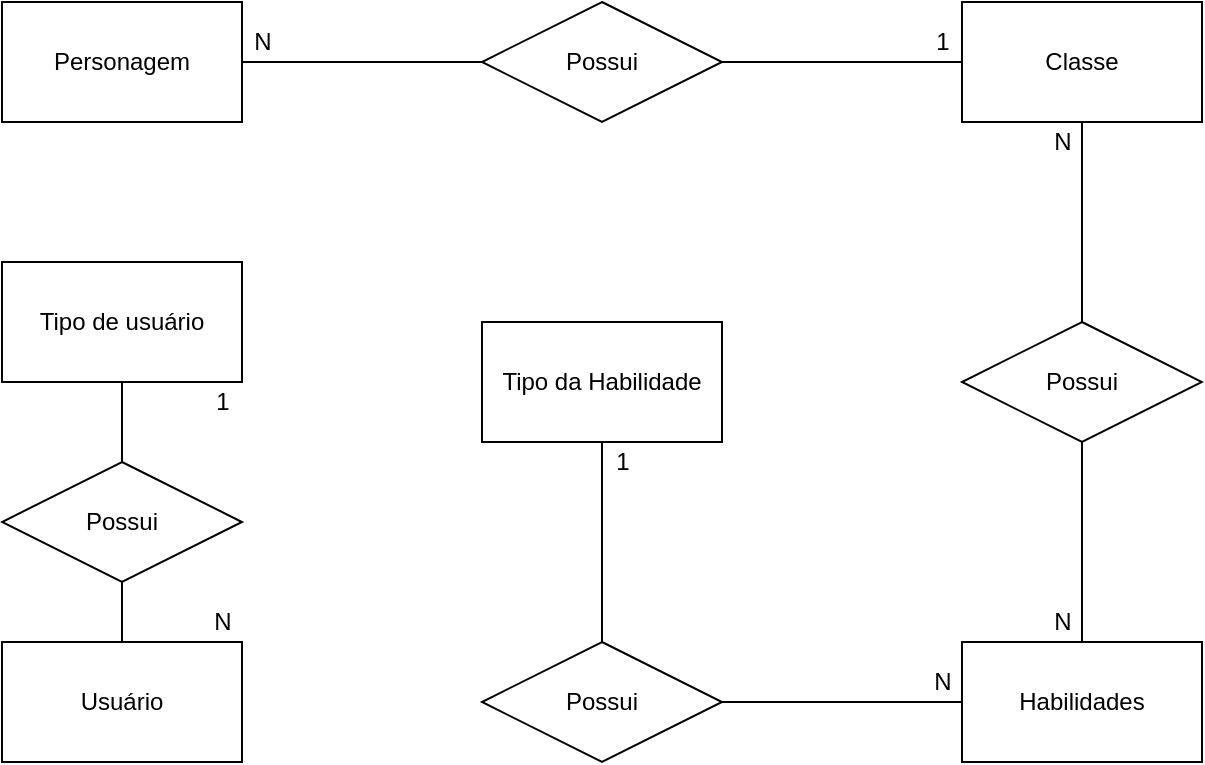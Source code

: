 <mxfile version="14.9.8" type="device" pages="2"><diagram id="baF3eWyrzKeRiWzVrigR" name="Conceitual "><mxGraphModel dx="827" dy="452" grid="1" gridSize="10" guides="1" tooltips="1" connect="1" arrows="1" fold="1" page="1" pageScale="1" pageWidth="827" pageHeight="1169" math="0" shadow="0"><root><mxCell id="0"/><mxCell id="1" parent="0"/><mxCell id="7wlhFX49s7ZWcUS7oTZh-4" style="edgeStyle=orthogonalEdgeStyle;rounded=0;orthogonalLoop=1;jettySize=auto;html=1;entryX=0;entryY=0.5;entryDx=0;entryDy=0;endArrow=none;endFill=0;" parent="1" source="7wlhFX49s7ZWcUS7oTZh-1" target="7wlhFX49s7ZWcUS7oTZh-2" edge="1"><mxGeometry relative="1" as="geometry"/></mxCell><mxCell id="7wlhFX49s7ZWcUS7oTZh-1" value="Personagem" style="rounded=0;whiteSpace=wrap;html=1;" parent="1" vertex="1"><mxGeometry x="40" y="40" width="120" height="60" as="geometry"/></mxCell><mxCell id="7wlhFX49s7ZWcUS7oTZh-5" style="edgeStyle=orthogonalEdgeStyle;rounded=0;orthogonalLoop=1;jettySize=auto;html=1;endArrow=none;endFill=0;" parent="1" source="7wlhFX49s7ZWcUS7oTZh-2" target="7wlhFX49s7ZWcUS7oTZh-3" edge="1"><mxGeometry relative="1" as="geometry"/></mxCell><mxCell id="7wlhFX49s7ZWcUS7oTZh-2" value="Possui" style="shape=rhombus;perimeter=rhombusPerimeter;whiteSpace=wrap;html=1;align=center;" parent="1" vertex="1"><mxGeometry x="280" y="40" width="120" height="60" as="geometry"/></mxCell><mxCell id="7wlhFX49s7ZWcUS7oTZh-3" value="Classe" style="rounded=0;whiteSpace=wrap;html=1;" parent="1" vertex="1"><mxGeometry x="520" y="40" width="120" height="60" as="geometry"/></mxCell><mxCell id="7wlhFX49s7ZWcUS7oTZh-7" value="" style="edgeStyle=orthogonalEdgeStyle;rounded=0;orthogonalLoop=1;jettySize=auto;html=1;endArrow=none;endFill=0;" parent="1" source="7wlhFX49s7ZWcUS7oTZh-6" target="7wlhFX49s7ZWcUS7oTZh-3" edge="1"><mxGeometry relative="1" as="geometry"/></mxCell><mxCell id="7wlhFX49s7ZWcUS7oTZh-6" value="Possui" style="shape=rhombus;perimeter=rhombusPerimeter;whiteSpace=wrap;html=1;align=center;" parent="1" vertex="1"><mxGeometry x="520" y="200" width="120" height="60" as="geometry"/></mxCell><mxCell id="7wlhFX49s7ZWcUS7oTZh-9" value="" style="edgeStyle=orthogonalEdgeStyle;rounded=0;orthogonalLoop=1;jettySize=auto;html=1;endArrow=none;endFill=0;" parent="1" source="7wlhFX49s7ZWcUS7oTZh-8" target="7wlhFX49s7ZWcUS7oTZh-6" edge="1"><mxGeometry relative="1" as="geometry"/></mxCell><mxCell id="7wlhFX49s7ZWcUS7oTZh-8" value="Habilidades" style="rounded=0;whiteSpace=wrap;html=1;" parent="1" vertex="1"><mxGeometry x="520" y="360" width="120" height="60" as="geometry"/></mxCell><mxCell id="7wlhFX49s7ZWcUS7oTZh-11" style="edgeStyle=orthogonalEdgeStyle;rounded=0;orthogonalLoop=1;jettySize=auto;html=1;exitX=1;exitY=0.5;exitDx=0;exitDy=0;endArrow=none;endFill=0;" parent="1" source="7wlhFX49s7ZWcUS7oTZh-10" target="7wlhFX49s7ZWcUS7oTZh-8" edge="1"><mxGeometry relative="1" as="geometry"/></mxCell><mxCell id="7wlhFX49s7ZWcUS7oTZh-13" style="edgeStyle=orthogonalEdgeStyle;rounded=0;orthogonalLoop=1;jettySize=auto;html=1;exitX=0.5;exitY=0;exitDx=0;exitDy=0;endArrow=none;endFill=0;" parent="1" source="7wlhFX49s7ZWcUS7oTZh-10" target="7wlhFX49s7ZWcUS7oTZh-12" edge="1"><mxGeometry relative="1" as="geometry"/></mxCell><mxCell id="7wlhFX49s7ZWcUS7oTZh-10" value="Possui" style="shape=rhombus;perimeter=rhombusPerimeter;whiteSpace=wrap;html=1;align=center;" parent="1" vertex="1"><mxGeometry x="280" y="360" width="120" height="60" as="geometry"/></mxCell><mxCell id="7wlhFX49s7ZWcUS7oTZh-12" value="Tipo da Habilidade" style="rounded=0;whiteSpace=wrap;html=1;" parent="1" vertex="1"><mxGeometry x="280" y="200" width="120" height="60" as="geometry"/></mxCell><mxCell id="7wlhFX49s7ZWcUS7oTZh-14" value="N" style="text;html=1;align=center;verticalAlign=middle;resizable=0;points=[];autosize=1;strokeColor=none;" parent="1" vertex="1"><mxGeometry x="160" y="50" width="20" height="20" as="geometry"/></mxCell><mxCell id="7wlhFX49s7ZWcUS7oTZh-15" value="N" style="text;html=1;align=center;verticalAlign=middle;resizable=0;points=[];autosize=1;strokeColor=none;" parent="1" vertex="1"><mxGeometry x="560" y="340" width="20" height="20" as="geometry"/></mxCell><mxCell id="7wlhFX49s7ZWcUS7oTZh-16" value="N" style="text;html=1;align=center;verticalAlign=middle;resizable=0;points=[];autosize=1;strokeColor=none;" parent="1" vertex="1"><mxGeometry x="500" y="370" width="20" height="20" as="geometry"/></mxCell><mxCell id="7wlhFX49s7ZWcUS7oTZh-17" value="1" style="text;html=1;align=center;verticalAlign=middle;resizable=0;points=[];autosize=1;strokeColor=none;" parent="1" vertex="1"><mxGeometry x="340" y="260" width="20" height="20" as="geometry"/></mxCell><mxCell id="7wlhFX49s7ZWcUS7oTZh-18" value="N" style="text;html=1;align=center;verticalAlign=middle;resizable=0;points=[];autosize=1;strokeColor=none;" parent="1" vertex="1"><mxGeometry x="560" y="100" width="20" height="20" as="geometry"/></mxCell><mxCell id="7wlhFX49s7ZWcUS7oTZh-19" value="1" style="text;html=1;align=center;verticalAlign=middle;resizable=0;points=[];autosize=1;strokeColor=none;" parent="1" vertex="1"><mxGeometry x="500" y="50" width="20" height="20" as="geometry"/></mxCell><mxCell id="4xXPww69eWpxJjYtyk5j-1" value="Tipo de usuário" style="rounded=0;whiteSpace=wrap;html=1;" vertex="1" parent="1"><mxGeometry x="40" y="170" width="120" height="60" as="geometry"/></mxCell><mxCell id="4xXPww69eWpxJjYtyk5j-2" value="Usuário" style="rounded=0;whiteSpace=wrap;html=1;" vertex="1" parent="1"><mxGeometry x="40" y="360" width="120" height="60" as="geometry"/></mxCell><mxCell id="4xXPww69eWpxJjYtyk5j-8" value="" style="edgeStyle=orthogonalEdgeStyle;rounded=0;orthogonalLoop=1;jettySize=auto;html=1;endArrow=none;endFill=0;" edge="1" parent="1" source="4xXPww69eWpxJjYtyk5j-3" target="4xXPww69eWpxJjYtyk5j-2"><mxGeometry relative="1" as="geometry"/></mxCell><mxCell id="4xXPww69eWpxJjYtyk5j-9" value="" style="edgeStyle=orthogonalEdgeStyle;rounded=0;orthogonalLoop=1;jettySize=auto;html=1;endArrow=none;endFill=0;" edge="1" parent="1" source="4xXPww69eWpxJjYtyk5j-3" target="4xXPww69eWpxJjYtyk5j-1"><mxGeometry relative="1" as="geometry"/></mxCell><mxCell id="4xXPww69eWpxJjYtyk5j-3" value="Possui" style="shape=rhombus;perimeter=rhombusPerimeter;whiteSpace=wrap;html=1;align=center;" vertex="1" parent="1"><mxGeometry x="40" y="270" width="120" height="60" as="geometry"/></mxCell><mxCell id="4xXPww69eWpxJjYtyk5j-4" value="1" style="text;html=1;align=center;verticalAlign=middle;resizable=0;points=[];autosize=1;strokeColor=none;" vertex="1" parent="1"><mxGeometry x="140" y="230" width="20" height="20" as="geometry"/></mxCell><mxCell id="4xXPww69eWpxJjYtyk5j-5" value="N" style="text;html=1;align=center;verticalAlign=middle;resizable=0;points=[];autosize=1;strokeColor=none;" vertex="1" parent="1"><mxGeometry x="140" y="340" width="20" height="20" as="geometry"/></mxCell></root></mxGraphModel></diagram><diagram id="jNJthaxaIouTWuQFl3pB" name="Lógico "><mxGraphModel dx="2363" dy="1291" grid="1" gridSize="10" guides="1" tooltips="1" connect="1" arrows="1" fold="1" page="1" pageScale="1" pageWidth="827" pageHeight="1169" math="0" shadow="0"><root><mxCell id="aKMqt32zCGWkyI0xejhh-0"/><mxCell id="aKMqt32zCGWkyI0xejhh-1" parent="aKMqt32zCGWkyI0xejhh-0"/><mxCell id="aKMqt32zCGWkyI0xejhh-2" value="personagem" style="shape=table;startSize=30;container=1;collapsible=1;childLayout=tableLayout;fixedRows=1;rowLines=0;fontStyle=1;align=center;resizeLast=1;" parent="aKMqt32zCGWkyI0xejhh-1" vertex="1"><mxGeometry x="40" y="280" width="180" height="250" as="geometry"/></mxCell><mxCell id="aKMqt32zCGWkyI0xejhh-3" value="" style="shape=partialRectangle;collapsible=0;dropTarget=0;pointerEvents=0;fillColor=none;top=0;left=0;bottom=0;right=0;points=[[0,0.5],[1,0.5]];portConstraint=eastwest;" parent="aKMqt32zCGWkyI0xejhh-2" vertex="1"><mxGeometry y="30" width="180" height="30" as="geometry"/></mxCell><mxCell id="aKMqt32zCGWkyI0xejhh-4" value="PK" style="shape=partialRectangle;connectable=0;fillColor=none;top=0;left=0;bottom=0;right=0;fontStyle=1;overflow=hidden;" parent="aKMqt32zCGWkyI0xejhh-3" vertex="1"><mxGeometry width="60" height="30" as="geometry"/></mxCell><mxCell id="aKMqt32zCGWkyI0xejhh-5" value="idPersonagem" style="shape=partialRectangle;connectable=0;fillColor=none;top=0;left=0;bottom=0;right=0;align=left;spacingLeft=6;fontStyle=5;overflow=hidden;" parent="aKMqt32zCGWkyI0xejhh-3" vertex="1"><mxGeometry x="60" width="120" height="30" as="geometry"/></mxCell><mxCell id="aKMqt32zCGWkyI0xejhh-6" value="" style="shape=partialRectangle;collapsible=0;dropTarget=0;pointerEvents=0;fillColor=none;top=0;left=0;bottom=1;right=0;points=[[0,0.5],[1,0.5]];portConstraint=eastwest;" parent="aKMqt32zCGWkyI0xejhh-2" vertex="1"><mxGeometry y="60" width="180" height="30" as="geometry"/></mxCell><mxCell id="aKMqt32zCGWkyI0xejhh-7" value="FK" style="shape=partialRectangle;connectable=0;fillColor=none;top=0;left=0;bottom=0;right=0;fontStyle=1;overflow=hidden;" parent="aKMqt32zCGWkyI0xejhh-6" vertex="1"><mxGeometry width="60" height="30" as="geometry"/></mxCell><mxCell id="aKMqt32zCGWkyI0xejhh-8" value="idClasse" style="shape=partialRectangle;connectable=0;fillColor=none;top=0;left=0;bottom=0;right=0;align=left;spacingLeft=6;fontStyle=5;overflow=hidden;" parent="aKMqt32zCGWkyI0xejhh-6" vertex="1"><mxGeometry x="60" width="120" height="30" as="geometry"/></mxCell><mxCell id="aKMqt32zCGWkyI0xejhh-9" value="" style="shape=partialRectangle;collapsible=0;dropTarget=0;pointerEvents=0;fillColor=none;top=0;left=0;bottom=0;right=0;points=[[0,0.5],[1,0.5]];portConstraint=eastwest;" parent="aKMqt32zCGWkyI0xejhh-2" vertex="1"><mxGeometry y="90" width="180" height="30" as="geometry"/></mxCell><mxCell id="aKMqt32zCGWkyI0xejhh-10" value="" style="shape=partialRectangle;connectable=0;fillColor=none;top=0;left=0;bottom=0;right=0;editable=1;overflow=hidden;" parent="aKMqt32zCGWkyI0xejhh-9" vertex="1"><mxGeometry width="60" height="30" as="geometry"/></mxCell><mxCell id="aKMqt32zCGWkyI0xejhh-11" value="nome" style="shape=partialRectangle;connectable=0;fillColor=none;top=0;left=0;bottom=0;right=0;align=left;spacingLeft=6;overflow=hidden;" parent="aKMqt32zCGWkyI0xejhh-9" vertex="1"><mxGeometry x="60" width="120" height="30" as="geometry"/></mxCell><mxCell id="aKMqt32zCGWkyI0xejhh-12" value="" style="shape=partialRectangle;collapsible=0;dropTarget=0;pointerEvents=0;fillColor=none;top=0;left=0;bottom=0;right=0;points=[[0,0.5],[1,0.5]];portConstraint=eastwest;" parent="aKMqt32zCGWkyI0xejhh-2" vertex="1"><mxGeometry y="120" width="180" height="30" as="geometry"/></mxCell><mxCell id="aKMqt32zCGWkyI0xejhh-13" value="" style="shape=partialRectangle;connectable=0;fillColor=none;top=0;left=0;bottom=0;right=0;editable=1;overflow=hidden;" parent="aKMqt32zCGWkyI0xejhh-12" vertex="1"><mxGeometry width="60" height="30" as="geometry"/></mxCell><mxCell id="aKMqt32zCGWkyI0xejhh-14" value="capVida" style="shape=partialRectangle;connectable=0;fillColor=none;top=0;left=0;bottom=0;right=0;align=left;spacingLeft=6;overflow=hidden;" parent="aKMqt32zCGWkyI0xejhh-12" vertex="1"><mxGeometry x="60" width="120" height="30" as="geometry"/></mxCell><mxCell id="aKMqt32zCGWkyI0xejhh-15" value="" style="shape=partialRectangle;collapsible=0;dropTarget=0;pointerEvents=0;fillColor=none;top=0;left=0;bottom=0;right=0;points=[[0,0.5],[1,0.5]];portConstraint=eastwest;" parent="aKMqt32zCGWkyI0xejhh-2" vertex="1"><mxGeometry y="150" width="180" height="30" as="geometry"/></mxCell><mxCell id="aKMqt32zCGWkyI0xejhh-16" value="" style="shape=partialRectangle;connectable=0;fillColor=none;top=0;left=0;bottom=0;right=0;editable=1;overflow=hidden;" parent="aKMqt32zCGWkyI0xejhh-15" vertex="1"><mxGeometry width="60" height="30" as="geometry"/></mxCell><mxCell id="aKMqt32zCGWkyI0xejhh-17" value="capMana" style="shape=partialRectangle;connectable=0;fillColor=none;top=0;left=0;bottom=0;right=0;align=left;spacingLeft=6;overflow=hidden;" parent="aKMqt32zCGWkyI0xejhh-15" vertex="1"><mxGeometry x="60" width="120" height="30" as="geometry"/></mxCell><mxCell id="aKMqt32zCGWkyI0xejhh-18" value="" style="shape=partialRectangle;collapsible=0;dropTarget=0;pointerEvents=0;fillColor=none;top=0;left=0;bottom=0;right=0;points=[[0,0.5],[1,0.5]];portConstraint=eastwest;" parent="aKMqt32zCGWkyI0xejhh-2" vertex="1"><mxGeometry y="180" width="180" height="30" as="geometry"/></mxCell><mxCell id="aKMqt32zCGWkyI0xejhh-19" value="" style="shape=partialRectangle;connectable=0;fillColor=none;top=0;left=0;bottom=0;right=0;editable=1;overflow=hidden;" parent="aKMqt32zCGWkyI0xejhh-18" vertex="1"><mxGeometry width="60" height="30" as="geometry"/></mxCell><mxCell id="aKMqt32zCGWkyI0xejhh-20" value="dataAtt" style="shape=partialRectangle;connectable=0;fillColor=none;top=0;left=0;bottom=0;right=0;align=left;spacingLeft=6;overflow=hidden;" parent="aKMqt32zCGWkyI0xejhh-18" vertex="1"><mxGeometry x="60" width="120" height="30" as="geometry"/></mxCell><mxCell id="aKMqt32zCGWkyI0xejhh-21" value="" style="shape=partialRectangle;collapsible=0;dropTarget=0;pointerEvents=0;fillColor=none;top=0;left=0;bottom=0;right=0;points=[[0,0.5],[1,0.5]];portConstraint=eastwest;" parent="aKMqt32zCGWkyI0xejhh-2" vertex="1"><mxGeometry y="210" width="180" height="30" as="geometry"/></mxCell><mxCell id="aKMqt32zCGWkyI0xejhh-22" value="" style="shape=partialRectangle;connectable=0;fillColor=none;top=0;left=0;bottom=0;right=0;editable=1;overflow=hidden;" parent="aKMqt32zCGWkyI0xejhh-21" vertex="1"><mxGeometry width="60" height="30" as="geometry"/></mxCell><mxCell id="aKMqt32zCGWkyI0xejhh-23" value="dataCriacao" style="shape=partialRectangle;connectable=0;fillColor=none;top=0;left=0;bottom=0;right=0;align=left;spacingLeft=6;overflow=hidden;" parent="aKMqt32zCGWkyI0xejhh-21" vertex="1"><mxGeometry x="60" width="120" height="30" as="geometry"/></mxCell><mxCell id="aKMqt32zCGWkyI0xejhh-24" value="tipoHabilidade" style="shape=table;startSize=30;container=1;collapsible=1;childLayout=tableLayout;fixedRows=1;rowLines=0;fontStyle=1;align=center;resizeLast=1;" parent="aKMqt32zCGWkyI0xejhh-1" vertex="1"><mxGeometry x="1241" y="355" width="180" height="100" as="geometry"/></mxCell><mxCell id="aKMqt32zCGWkyI0xejhh-25" value="" style="shape=partialRectangle;collapsible=0;dropTarget=0;pointerEvents=0;fillColor=none;top=0;left=0;bottom=1;right=0;points=[[0,0.5],[1,0.5]];portConstraint=eastwest;" parent="aKMqt32zCGWkyI0xejhh-24" vertex="1"><mxGeometry y="30" width="180" height="30" as="geometry"/></mxCell><mxCell id="aKMqt32zCGWkyI0xejhh-26" value="PK" style="shape=partialRectangle;connectable=0;fillColor=none;top=0;left=0;bottom=0;right=0;fontStyle=1;overflow=hidden;" parent="aKMqt32zCGWkyI0xejhh-25" vertex="1"><mxGeometry width="30" height="30" as="geometry"/></mxCell><mxCell id="aKMqt32zCGWkyI0xejhh-27" value="idTipoHab" style="shape=partialRectangle;connectable=0;fillColor=none;top=0;left=0;bottom=0;right=0;align=left;spacingLeft=6;fontStyle=5;overflow=hidden;" parent="aKMqt32zCGWkyI0xejhh-25" vertex="1"><mxGeometry x="30" width="150" height="30" as="geometry"/></mxCell><mxCell id="aKMqt32zCGWkyI0xejhh-28" value="" style="shape=partialRectangle;collapsible=0;dropTarget=0;pointerEvents=0;fillColor=none;top=0;left=0;bottom=0;right=0;points=[[0,0.5],[1,0.5]];portConstraint=eastwest;" parent="aKMqt32zCGWkyI0xejhh-24" vertex="1"><mxGeometry y="60" width="180" height="30" as="geometry"/></mxCell><mxCell id="aKMqt32zCGWkyI0xejhh-29" value="" style="shape=partialRectangle;connectable=0;fillColor=none;top=0;left=0;bottom=0;right=0;editable=1;overflow=hidden;" parent="aKMqt32zCGWkyI0xejhh-28" vertex="1"><mxGeometry width="30" height="30" as="geometry"/></mxCell><mxCell id="aKMqt32zCGWkyI0xejhh-30" value="nomeTipoHab" style="shape=partialRectangle;connectable=0;fillColor=none;top=0;left=0;bottom=0;right=0;align=left;spacingLeft=6;overflow=hidden;" parent="aKMqt32zCGWkyI0xejhh-28" vertex="1"><mxGeometry x="30" width="150" height="30" as="geometry"/></mxCell><mxCell id="aKMqt32zCGWkyI0xejhh-31" value="habilidade" style="shape=table;startSize=30;container=1;collapsible=1;childLayout=tableLayout;fixedRows=1;rowLines=0;fontStyle=1;align=center;resizeLast=1;" parent="aKMqt32zCGWkyI0xejhh-1" vertex="1"><mxGeometry x="950" y="340" width="180" height="130" as="geometry"/></mxCell><mxCell id="aKMqt32zCGWkyI0xejhh-32" value="" style="shape=partialRectangle;collapsible=0;dropTarget=0;pointerEvents=0;fillColor=none;top=0;left=0;bottom=0;right=0;points=[[0,0.5],[1,0.5]];portConstraint=eastwest;" parent="aKMqt32zCGWkyI0xejhh-31" vertex="1"><mxGeometry y="30" width="180" height="30" as="geometry"/></mxCell><mxCell id="aKMqt32zCGWkyI0xejhh-33" value="PK" style="shape=partialRectangle;connectable=0;fillColor=none;top=0;left=0;bottom=0;right=0;fontStyle=1;overflow=hidden;" parent="aKMqt32zCGWkyI0xejhh-32" vertex="1"><mxGeometry width="60" height="30" as="geometry"/></mxCell><mxCell id="aKMqt32zCGWkyI0xejhh-34" value="idHabilidade" style="shape=partialRectangle;connectable=0;fillColor=none;top=0;left=0;bottom=0;right=0;align=left;spacingLeft=6;fontStyle=5;overflow=hidden;" parent="aKMqt32zCGWkyI0xejhh-32" vertex="1"><mxGeometry x="60" width="120" height="30" as="geometry"/></mxCell><mxCell id="aKMqt32zCGWkyI0xejhh-35" value="" style="shape=partialRectangle;collapsible=0;dropTarget=0;pointerEvents=0;fillColor=none;top=0;left=0;bottom=1;right=0;points=[[0,0.5],[1,0.5]];portConstraint=eastwest;" parent="aKMqt32zCGWkyI0xejhh-31" vertex="1"><mxGeometry y="60" width="180" height="30" as="geometry"/></mxCell><mxCell id="aKMqt32zCGWkyI0xejhh-36" value="FK" style="shape=partialRectangle;connectable=0;fillColor=none;top=0;left=0;bottom=0;right=0;fontStyle=1;overflow=hidden;" parent="aKMqt32zCGWkyI0xejhh-35" vertex="1"><mxGeometry width="60" height="30" as="geometry"/></mxCell><mxCell id="aKMqt32zCGWkyI0xejhh-37" value="idTipoHab" style="shape=partialRectangle;connectable=0;fillColor=none;top=0;left=0;bottom=0;right=0;align=left;spacingLeft=6;fontStyle=5;overflow=hidden;" parent="aKMqt32zCGWkyI0xejhh-35" vertex="1"><mxGeometry x="60" width="120" height="30" as="geometry"/></mxCell><mxCell id="aKMqt32zCGWkyI0xejhh-38" value="" style="shape=partialRectangle;collapsible=0;dropTarget=0;pointerEvents=0;fillColor=none;top=0;left=0;bottom=0;right=0;points=[[0,0.5],[1,0.5]];portConstraint=eastwest;" parent="aKMqt32zCGWkyI0xejhh-31" vertex="1"><mxGeometry y="90" width="180" height="30" as="geometry"/></mxCell><mxCell id="aKMqt32zCGWkyI0xejhh-39" value="" style="shape=partialRectangle;connectable=0;fillColor=none;top=0;left=0;bottom=0;right=0;editable=1;overflow=hidden;" parent="aKMqt32zCGWkyI0xejhh-38" vertex="1"><mxGeometry width="60" height="30" as="geometry"/></mxCell><mxCell id="aKMqt32zCGWkyI0xejhh-40" value="nomeHab" style="shape=partialRectangle;connectable=0;fillColor=none;top=0;left=0;bottom=0;right=0;align=left;spacingLeft=6;overflow=hidden;" parent="aKMqt32zCGWkyI0xejhh-38" vertex="1"><mxGeometry x="60" width="120" height="30" as="geometry"/></mxCell><mxCell id="aKMqt32zCGWkyI0xejhh-41" value="classe" style="shape=table;startSize=30;container=1;collapsible=1;childLayout=tableLayout;fixedRows=1;rowLines=0;fontStyle=1;align=center;resizeLast=1;" parent="aKMqt32zCGWkyI0xejhh-1" vertex="1"><mxGeometry x="330" y="355" width="180" height="100" as="geometry"/></mxCell><mxCell id="aKMqt32zCGWkyI0xejhh-45" value="" style="shape=partialRectangle;collapsible=0;dropTarget=0;pointerEvents=0;fillColor=none;top=0;left=0;bottom=1;right=0;points=[[0,0.5],[1,0.5]];portConstraint=eastwest;" parent="aKMqt32zCGWkyI0xejhh-41" vertex="1"><mxGeometry y="30" width="180" height="30" as="geometry"/></mxCell><mxCell id="aKMqt32zCGWkyI0xejhh-46" value="PK" style="shape=partialRectangle;connectable=0;fillColor=none;top=0;left=0;bottom=0;right=0;fontStyle=1;overflow=hidden;" parent="aKMqt32zCGWkyI0xejhh-45" vertex="1"><mxGeometry width="60" height="30" as="geometry"/></mxCell><mxCell id="aKMqt32zCGWkyI0xejhh-47" value="idClasse" style="shape=partialRectangle;connectable=0;fillColor=none;top=0;left=0;bottom=0;right=0;align=left;spacingLeft=6;fontStyle=5;overflow=hidden;" parent="aKMqt32zCGWkyI0xejhh-45" vertex="1"><mxGeometry x="60" width="120" height="30" as="geometry"/></mxCell><mxCell id="aKMqt32zCGWkyI0xejhh-48" value="" style="shape=partialRectangle;collapsible=0;dropTarget=0;pointerEvents=0;fillColor=none;top=0;left=0;bottom=0;right=0;points=[[0,0.5],[1,0.5]];portConstraint=eastwest;" parent="aKMqt32zCGWkyI0xejhh-41" vertex="1"><mxGeometry y="60" width="180" height="30" as="geometry"/></mxCell><mxCell id="aKMqt32zCGWkyI0xejhh-49" value="" style="shape=partialRectangle;connectable=0;fillColor=none;top=0;left=0;bottom=0;right=0;editable=1;overflow=hidden;" parent="aKMqt32zCGWkyI0xejhh-48" vertex="1"><mxGeometry width="60" height="30" as="geometry"/></mxCell><mxCell id="aKMqt32zCGWkyI0xejhh-50" value="nomeClasse" style="shape=partialRectangle;connectable=0;fillColor=none;top=0;left=0;bottom=0;right=0;align=left;spacingLeft=6;overflow=hidden;" parent="aKMqt32zCGWkyI0xejhh-48" vertex="1"><mxGeometry x="60" width="120" height="30" as="geometry"/></mxCell><mxCell id="aKMqt32zCGWkyI0xejhh-51" value="" style="edgeStyle=entityRelationEdgeStyle;fontSize=12;html=1;endArrow=ERoneToMany;" parent="aKMqt32zCGWkyI0xejhh-1" source="aKMqt32zCGWkyI0xejhh-45" target="aKMqt32zCGWkyI0xejhh-6" edge="1"><mxGeometry width="100" height="100" relative="1" as="geometry"><mxPoint x="400" y="385" as="sourcePoint"/><mxPoint x="340" y="250" as="targetPoint"/></mxGeometry></mxCell><mxCell id="aKMqt32zCGWkyI0xejhh-52" value="" style="edgeStyle=entityRelationEdgeStyle;fontSize=12;html=1;endArrow=ERoneToMany;" parent="aKMqt32zCGWkyI0xejhh-1" source="aKMqt32zCGWkyI0xejhh-45" target="U5jYEuyJgYV8YgQY4Qtv-54" edge="1"><mxGeometry width="100" height="100" relative="1" as="geometry"><mxPoint x="630" y="310" as="sourcePoint"/><mxPoint x="740" y="150" as="targetPoint"/></mxGeometry></mxCell><mxCell id="aKMqt32zCGWkyI0xejhh-53" value="" style="edgeStyle=entityRelationEdgeStyle;fontSize=12;html=1;endArrow=ERoneToMany;" parent="aKMqt32zCGWkyI0xejhh-1" source="aKMqt32zCGWkyI0xejhh-25" target="aKMqt32zCGWkyI0xejhh-35" edge="1"><mxGeometry width="100" height="100" relative="1" as="geometry"><mxPoint x="1040" y="330" as="sourcePoint"/><mxPoint x="1140" y="230" as="targetPoint"/></mxGeometry></mxCell><mxCell id="U5jYEuyJgYV8YgQY4Qtv-29" value="classHab" style="shape=table;startSize=30;container=1;collapsible=1;childLayout=tableLayout;fixedRows=1;rowLines=0;fontStyle=1;align=center;resizeLast=1;" parent="aKMqt32zCGWkyI0xejhh-1" vertex="1"><mxGeometry x="620" y="340" width="180" height="130" as="geometry"/></mxCell><mxCell id="U5jYEuyJgYV8YgQY4Qtv-30" value="" style="shape=partialRectangle;collapsible=0;dropTarget=0;pointerEvents=0;fillColor=none;top=0;left=0;bottom=0;right=0;points=[[0,0.5],[1,0.5]];portConstraint=eastwest;" parent="U5jYEuyJgYV8YgQY4Qtv-29" vertex="1"><mxGeometry y="30" width="180" height="30" as="geometry"/></mxCell><mxCell id="U5jYEuyJgYV8YgQY4Qtv-31" value="PK" style="shape=partialRectangle;connectable=0;fillColor=none;top=0;left=0;bottom=0;right=0;fontStyle=1;overflow=hidden;" parent="U5jYEuyJgYV8YgQY4Qtv-30" vertex="1"><mxGeometry width="60" height="30" as="geometry"/></mxCell><mxCell id="U5jYEuyJgYV8YgQY4Qtv-32" value="idClassHab" style="shape=partialRectangle;connectable=0;fillColor=none;top=0;left=0;bottom=0;right=0;align=left;spacingLeft=6;fontStyle=5;overflow=hidden;" parent="U5jYEuyJgYV8YgQY4Qtv-30" vertex="1"><mxGeometry x="60" width="120" height="30" as="geometry"/></mxCell><mxCell id="U5jYEuyJgYV8YgQY4Qtv-54" value="" style="shape=partialRectangle;collapsible=0;dropTarget=0;pointerEvents=0;fillColor=none;top=0;left=0;bottom=0;right=0;points=[[0,0.5],[1,0.5]];portConstraint=eastwest;" parent="U5jYEuyJgYV8YgQY4Qtv-29" vertex="1"><mxGeometry y="60" width="180" height="30" as="geometry"/></mxCell><mxCell id="U5jYEuyJgYV8YgQY4Qtv-55" value="FK" style="shape=partialRectangle;connectable=0;fillColor=none;top=0;left=0;bottom=0;right=0;fontStyle=1;overflow=hidden;" parent="U5jYEuyJgYV8YgQY4Qtv-54" vertex="1"><mxGeometry width="60" height="30" as="geometry"/></mxCell><mxCell id="U5jYEuyJgYV8YgQY4Qtv-56" value="idClasse" style="shape=partialRectangle;connectable=0;fillColor=none;top=0;left=0;bottom=0;right=0;align=left;spacingLeft=6;fontStyle=5;overflow=hidden;" parent="U5jYEuyJgYV8YgQY4Qtv-54" vertex="1"><mxGeometry x="60" width="120" height="30" as="geometry"/></mxCell><mxCell id="U5jYEuyJgYV8YgQY4Qtv-33" value="" style="shape=partialRectangle;collapsible=0;dropTarget=0;pointerEvents=0;fillColor=none;top=0;left=0;bottom=1;right=0;points=[[0,0.5],[1,0.5]];portConstraint=eastwest;" parent="U5jYEuyJgYV8YgQY4Qtv-29" vertex="1"><mxGeometry y="90" width="180" height="30" as="geometry"/></mxCell><mxCell id="U5jYEuyJgYV8YgQY4Qtv-34" value="FK" style="shape=partialRectangle;connectable=0;fillColor=none;top=0;left=0;bottom=0;right=0;fontStyle=1;overflow=hidden;" parent="U5jYEuyJgYV8YgQY4Qtv-33" vertex="1"><mxGeometry width="60" height="30" as="geometry"/></mxCell><mxCell id="U5jYEuyJgYV8YgQY4Qtv-35" value="idHabilidade" style="shape=partialRectangle;connectable=0;fillColor=none;top=0;left=0;bottom=0;right=0;align=left;spacingLeft=6;fontStyle=5;overflow=hidden;" parent="U5jYEuyJgYV8YgQY4Qtv-33" vertex="1"><mxGeometry x="60" width="120" height="30" as="geometry"/></mxCell><mxCell id="U5jYEuyJgYV8YgQY4Qtv-57" value="" style="edgeStyle=entityRelationEdgeStyle;fontSize=12;html=1;endArrow=ERoneToMany;" parent="aKMqt32zCGWkyI0xejhh-1" source="aKMqt32zCGWkyI0xejhh-32" target="U5jYEuyJgYV8YgQY4Qtv-33" edge="1"><mxGeometry width="100" height="100" relative="1" as="geometry"><mxPoint x="680" y="350" as="sourcePoint"/><mxPoint x="780" y="250" as="targetPoint"/></mxGeometry></mxCell><mxCell id="tlQM1vzckZCwHcE-i413-0" value="usuario" style="shape=table;startSize=30;container=1;collapsible=1;childLayout=tableLayout;fixedRows=1;rowLines=0;fontStyle=1;align=center;resizeLast=1;" vertex="1" parent="aKMqt32zCGWkyI0xejhh-1"><mxGeometry x="40" y="640" width="180" height="190" as="geometry"/></mxCell><mxCell id="tlQM1vzckZCwHcE-i413-1" value="" style="shape=partialRectangle;collapsible=0;dropTarget=0;pointerEvents=0;fillColor=none;top=0;left=0;bottom=0;right=0;points=[[0,0.5],[1,0.5]];portConstraint=eastwest;" vertex="1" parent="tlQM1vzckZCwHcE-i413-0"><mxGeometry y="30" width="180" height="30" as="geometry"/></mxCell><mxCell id="tlQM1vzckZCwHcE-i413-2" value="PK" style="shape=partialRectangle;connectable=0;fillColor=none;top=0;left=0;bottom=0;right=0;fontStyle=1;overflow=hidden;" vertex="1" parent="tlQM1vzckZCwHcE-i413-1"><mxGeometry width="60" height="30" as="geometry"/></mxCell><mxCell id="tlQM1vzckZCwHcE-i413-3" value="idUsuario" style="shape=partialRectangle;connectable=0;fillColor=none;top=0;left=0;bottom=0;right=0;align=left;spacingLeft=6;fontStyle=5;overflow=hidden;" vertex="1" parent="tlQM1vzckZCwHcE-i413-1"><mxGeometry x="60" width="120" height="30" as="geometry"/></mxCell><mxCell id="tlQM1vzckZCwHcE-i413-4" value="" style="shape=partialRectangle;collapsible=0;dropTarget=0;pointerEvents=0;fillColor=none;top=0;left=0;bottom=1;right=0;points=[[0,0.5],[1,0.5]];portConstraint=eastwest;" vertex="1" parent="tlQM1vzckZCwHcE-i413-0"><mxGeometry y="60" width="180" height="30" as="geometry"/></mxCell><mxCell id="tlQM1vzckZCwHcE-i413-5" value="FK" style="shape=partialRectangle;connectable=0;fillColor=none;top=0;left=0;bottom=0;right=0;fontStyle=1;overflow=hidden;" vertex="1" parent="tlQM1vzckZCwHcE-i413-4"><mxGeometry width="60" height="30" as="geometry"/></mxCell><mxCell id="tlQM1vzckZCwHcE-i413-6" value="idTipoUsuario" style="shape=partialRectangle;connectable=0;fillColor=none;top=0;left=0;bottom=0;right=0;align=left;spacingLeft=6;fontStyle=5;overflow=hidden;" vertex="1" parent="tlQM1vzckZCwHcE-i413-4"><mxGeometry x="60" width="120" height="30" as="geometry"/></mxCell><mxCell id="tlQM1vzckZCwHcE-i413-7" value="" style="shape=partialRectangle;collapsible=0;dropTarget=0;pointerEvents=0;fillColor=none;top=0;left=0;bottom=0;right=0;points=[[0,0.5],[1,0.5]];portConstraint=eastwest;" vertex="1" parent="tlQM1vzckZCwHcE-i413-0"><mxGeometry y="90" width="180" height="30" as="geometry"/></mxCell><mxCell id="tlQM1vzckZCwHcE-i413-8" value="" style="shape=partialRectangle;connectable=0;fillColor=none;top=0;left=0;bottom=0;right=0;editable=1;overflow=hidden;" vertex="1" parent="tlQM1vzckZCwHcE-i413-7"><mxGeometry width="60" height="30" as="geometry"/></mxCell><mxCell id="tlQM1vzckZCwHcE-i413-9" value="nome" style="shape=partialRectangle;connectable=0;fillColor=none;top=0;left=0;bottom=0;right=0;align=left;spacingLeft=6;overflow=hidden;" vertex="1" parent="tlQM1vzckZCwHcE-i413-7"><mxGeometry x="60" width="120" height="30" as="geometry"/></mxCell><mxCell id="tlQM1vzckZCwHcE-i413-10" value="" style="shape=partialRectangle;collapsible=0;dropTarget=0;pointerEvents=0;fillColor=none;top=0;left=0;bottom=0;right=0;points=[[0,0.5],[1,0.5]];portConstraint=eastwest;" vertex="1" parent="tlQM1vzckZCwHcE-i413-0"><mxGeometry y="120" width="180" height="30" as="geometry"/></mxCell><mxCell id="tlQM1vzckZCwHcE-i413-11" value="" style="shape=partialRectangle;connectable=0;fillColor=none;top=0;left=0;bottom=0;right=0;editable=1;overflow=hidden;" vertex="1" parent="tlQM1vzckZCwHcE-i413-10"><mxGeometry width="60" height="30" as="geometry"/></mxCell><mxCell id="tlQM1vzckZCwHcE-i413-12" value="email" style="shape=partialRectangle;connectable=0;fillColor=none;top=0;left=0;bottom=0;right=0;align=left;spacingLeft=6;overflow=hidden;" vertex="1" parent="tlQM1vzckZCwHcE-i413-10"><mxGeometry x="60" width="120" height="30" as="geometry"/></mxCell><mxCell id="tlQM1vzckZCwHcE-i413-13" value="" style="shape=partialRectangle;collapsible=0;dropTarget=0;pointerEvents=0;fillColor=none;top=0;left=0;bottom=0;right=0;points=[[0,0.5],[1,0.5]];portConstraint=eastwest;" vertex="1" parent="tlQM1vzckZCwHcE-i413-0"><mxGeometry y="150" width="180" height="30" as="geometry"/></mxCell><mxCell id="tlQM1vzckZCwHcE-i413-14" value="" style="shape=partialRectangle;connectable=0;fillColor=none;top=0;left=0;bottom=0;right=0;editable=1;overflow=hidden;" vertex="1" parent="tlQM1vzckZCwHcE-i413-13"><mxGeometry width="60" height="30" as="geometry"/></mxCell><mxCell id="tlQM1vzckZCwHcE-i413-15" value="senha" style="shape=partialRectangle;connectable=0;fillColor=none;top=0;left=0;bottom=0;right=0;align=left;spacingLeft=6;overflow=hidden;" vertex="1" parent="tlQM1vzckZCwHcE-i413-13"><mxGeometry x="60" width="120" height="30" as="geometry"/></mxCell><mxCell id="tlQM1vzckZCwHcE-i413-22" value="tipoUsuario" style="shape=table;startSize=30;container=1;collapsible=1;childLayout=tableLayout;fixedRows=1;rowLines=0;fontStyle=1;align=center;resizeLast=1;" vertex="1" parent="aKMqt32zCGWkyI0xejhh-1"><mxGeometry x="340" y="640" width="180" height="100" as="geometry"/></mxCell><mxCell id="tlQM1vzckZCwHcE-i413-23" value="" style="shape=partialRectangle;collapsible=0;dropTarget=0;pointerEvents=0;fillColor=none;top=0;left=0;bottom=1;right=0;points=[[0,0.5],[1,0.5]];portConstraint=eastwest;" vertex="1" parent="tlQM1vzckZCwHcE-i413-22"><mxGeometry y="30" width="180" height="30" as="geometry"/></mxCell><mxCell id="tlQM1vzckZCwHcE-i413-24" value="PK" style="shape=partialRectangle;connectable=0;fillColor=none;top=0;left=0;bottom=0;right=0;fontStyle=1;overflow=hidden;" vertex="1" parent="tlQM1vzckZCwHcE-i413-23"><mxGeometry width="60" height="30" as="geometry"/></mxCell><mxCell id="tlQM1vzckZCwHcE-i413-25" value="idTipoUsuario" style="shape=partialRectangle;connectable=0;fillColor=none;top=0;left=0;bottom=0;right=0;align=left;spacingLeft=6;fontStyle=5;overflow=hidden;" vertex="1" parent="tlQM1vzckZCwHcE-i413-23"><mxGeometry x="60" width="120" height="30" as="geometry"/></mxCell><mxCell id="tlQM1vzckZCwHcE-i413-26" value="" style="shape=partialRectangle;collapsible=0;dropTarget=0;pointerEvents=0;fillColor=none;top=0;left=0;bottom=0;right=0;points=[[0,0.5],[1,0.5]];portConstraint=eastwest;" vertex="1" parent="tlQM1vzckZCwHcE-i413-22"><mxGeometry y="60" width="180" height="30" as="geometry"/></mxCell><mxCell id="tlQM1vzckZCwHcE-i413-27" value="" style="shape=partialRectangle;connectable=0;fillColor=none;top=0;left=0;bottom=0;right=0;editable=1;overflow=hidden;" vertex="1" parent="tlQM1vzckZCwHcE-i413-26"><mxGeometry width="60" height="30" as="geometry"/></mxCell><mxCell id="tlQM1vzckZCwHcE-i413-28" value="titulo" style="shape=partialRectangle;connectable=0;fillColor=none;top=0;left=0;bottom=0;right=0;align=left;spacingLeft=6;overflow=hidden;" vertex="1" parent="tlQM1vzckZCwHcE-i413-26"><mxGeometry x="60" width="120" height="30" as="geometry"/></mxCell><mxCell id="HG-yJ3C4_L96OwRgb9pI-0" value="" style="edgeStyle=entityRelationEdgeStyle;fontSize=12;html=1;endArrow=ERoneToMany;exitX=0;exitY=0.5;exitDx=0;exitDy=0;entryX=1;entryY=0.5;entryDx=0;entryDy=0;" edge="1" parent="aKMqt32zCGWkyI0xejhh-1" source="tlQM1vzckZCwHcE-i413-23" target="tlQM1vzckZCwHcE-i413-1"><mxGeometry width="100" height="100" relative="1" as="geometry"><mxPoint x="330" y="740" as="sourcePoint"/><mxPoint x="430" y="640" as="targetPoint"/></mxGeometry></mxCell></root></mxGraphModel></diagram></mxfile>
